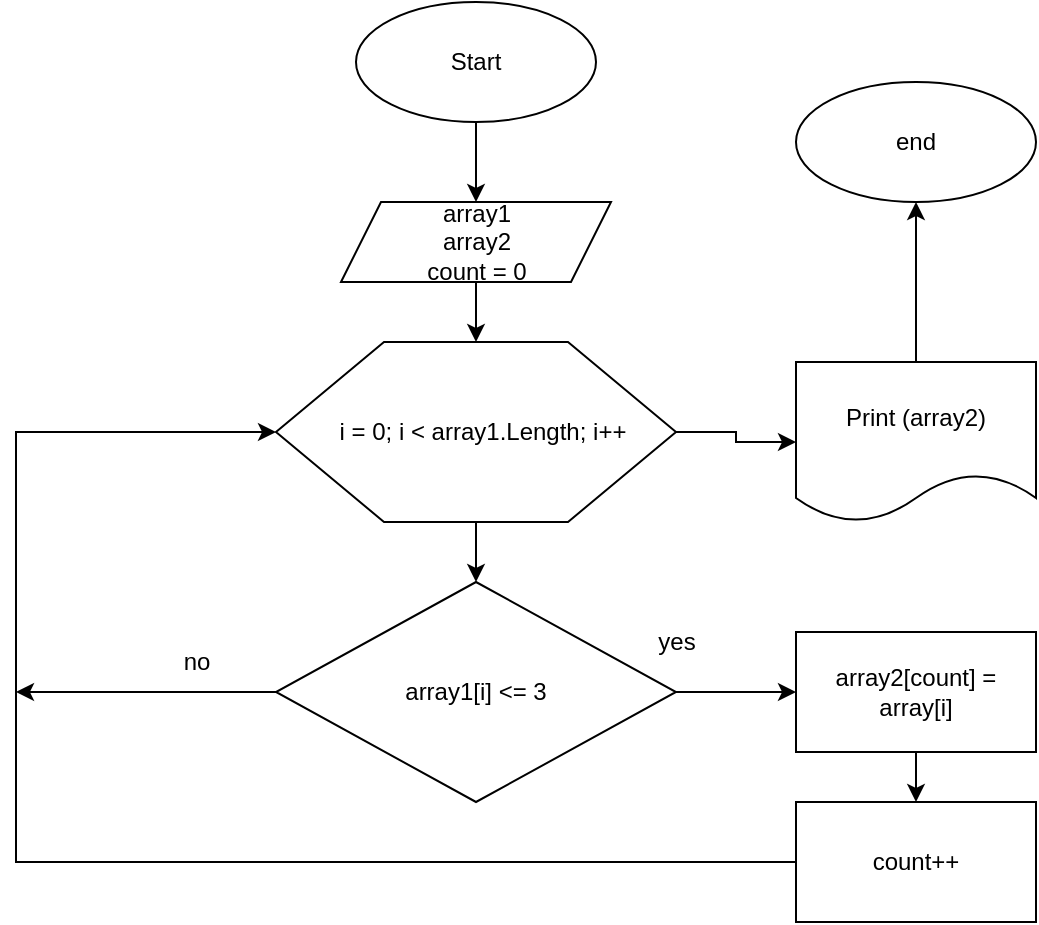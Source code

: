 <mxfile version="20.6.2" type="device"><diagram id="8JQh-6hRbU8CxXGqqTgJ" name="Страница 1"><mxGraphModel dx="782" dy="764" grid="1" gridSize="10" guides="1" tooltips="1" connect="1" arrows="1" fold="1" page="1" pageScale="1" pageWidth="827" pageHeight="1169" math="0" shadow="0"><root><mxCell id="0"/><mxCell id="1" parent="0"/><mxCell id="ZIXXF8TOz_5YbxlzCZ4c-3" value="" style="edgeStyle=orthogonalEdgeStyle;rounded=0;orthogonalLoop=1;jettySize=auto;html=1;" edge="1" parent="1" source="ZIXXF8TOz_5YbxlzCZ4c-1" target="ZIXXF8TOz_5YbxlzCZ4c-2"><mxGeometry relative="1" as="geometry"/></mxCell><mxCell id="ZIXXF8TOz_5YbxlzCZ4c-1" value="Start" style="ellipse;whiteSpace=wrap;html=1;" vertex="1" parent="1"><mxGeometry x="240" y="40" width="120" height="60" as="geometry"/></mxCell><mxCell id="ZIXXF8TOz_5YbxlzCZ4c-8" value="" style="edgeStyle=orthogonalEdgeStyle;rounded=0;orthogonalLoop=1;jettySize=auto;html=1;entryX=0.5;entryY=0;entryDx=0;entryDy=0;" edge="1" parent="1" source="ZIXXF8TOz_5YbxlzCZ4c-2" target="ZIXXF8TOz_5YbxlzCZ4c-5"><mxGeometry relative="1" as="geometry"/></mxCell><mxCell id="ZIXXF8TOz_5YbxlzCZ4c-2" value="&lt;div&gt;array1&lt;/div&gt;&lt;div&gt;array2&lt;/div&gt;&lt;div&gt;count = 0&lt;br&gt;&lt;/div&gt;" style="shape=parallelogram;perimeter=parallelogramPerimeter;whiteSpace=wrap;html=1;fixedSize=1;" vertex="1" parent="1"><mxGeometry x="232.5" y="140" width="135" height="40" as="geometry"/></mxCell><mxCell id="ZIXXF8TOz_5YbxlzCZ4c-10" value="" style="edgeStyle=orthogonalEdgeStyle;rounded=0;orthogonalLoop=1;jettySize=auto;html=1;" edge="1" parent="1" source="ZIXXF8TOz_5YbxlzCZ4c-5" target="ZIXXF8TOz_5YbxlzCZ4c-9"><mxGeometry relative="1" as="geometry"/></mxCell><mxCell id="ZIXXF8TOz_5YbxlzCZ4c-23" value="" style="edgeStyle=orthogonalEdgeStyle;rounded=0;orthogonalLoop=1;jettySize=auto;html=1;" edge="1" parent="1" source="ZIXXF8TOz_5YbxlzCZ4c-5" target="ZIXXF8TOz_5YbxlzCZ4c-20"><mxGeometry relative="1" as="geometry"/></mxCell><mxCell id="ZIXXF8TOz_5YbxlzCZ4c-5" value="" style="verticalLabelPosition=bottom;verticalAlign=top;html=1;shape=hexagon;perimeter=hexagonPerimeter2;arcSize=6;size=0.27;" vertex="1" parent="1"><mxGeometry x="200" y="210" width="200" height="90" as="geometry"/></mxCell><mxCell id="ZIXXF8TOz_5YbxlzCZ4c-7" value="i = 0; i &amp;lt; array1.Length; i++" style="text;html=1;align=center;verticalAlign=middle;resizable=0;points=[];autosize=1;strokeColor=none;fillColor=none;" vertex="1" parent="1"><mxGeometry x="217.5" y="240" width="170" height="30" as="geometry"/></mxCell><mxCell id="ZIXXF8TOz_5YbxlzCZ4c-12" value="" style="edgeStyle=orthogonalEdgeStyle;rounded=0;orthogonalLoop=1;jettySize=auto;html=1;" edge="1" parent="1" source="ZIXXF8TOz_5YbxlzCZ4c-9" target="ZIXXF8TOz_5YbxlzCZ4c-11"><mxGeometry relative="1" as="geometry"/></mxCell><mxCell id="ZIXXF8TOz_5YbxlzCZ4c-17" style="edgeStyle=orthogonalEdgeStyle;rounded=0;orthogonalLoop=1;jettySize=auto;html=1;" edge="1" parent="1" source="ZIXXF8TOz_5YbxlzCZ4c-9"><mxGeometry relative="1" as="geometry"><mxPoint x="70" y="385" as="targetPoint"/></mxGeometry></mxCell><mxCell id="ZIXXF8TOz_5YbxlzCZ4c-9" value="array1[i] &amp;lt;= 3" style="rhombus;whiteSpace=wrap;html=1;" vertex="1" parent="1"><mxGeometry x="200" y="330" width="200" height="110" as="geometry"/></mxCell><mxCell id="ZIXXF8TOz_5YbxlzCZ4c-14" value="" style="edgeStyle=orthogonalEdgeStyle;rounded=0;orthogonalLoop=1;jettySize=auto;html=1;" edge="1" parent="1" source="ZIXXF8TOz_5YbxlzCZ4c-11" target="ZIXXF8TOz_5YbxlzCZ4c-13"><mxGeometry relative="1" as="geometry"/></mxCell><mxCell id="ZIXXF8TOz_5YbxlzCZ4c-11" value="array2[count] = array[i] " style="whiteSpace=wrap;html=1;" vertex="1" parent="1"><mxGeometry x="460" y="355" width="120" height="60" as="geometry"/></mxCell><mxCell id="ZIXXF8TOz_5YbxlzCZ4c-15" style="edgeStyle=orthogonalEdgeStyle;rounded=0;orthogonalLoop=1;jettySize=auto;html=1;entryX=0;entryY=0.5;entryDx=0;entryDy=0;" edge="1" parent="1" source="ZIXXF8TOz_5YbxlzCZ4c-13" target="ZIXXF8TOz_5YbxlzCZ4c-5"><mxGeometry relative="1" as="geometry"><Array as="points"><mxPoint x="70" y="470"/><mxPoint x="70" y="255"/></Array></mxGeometry></mxCell><mxCell id="ZIXXF8TOz_5YbxlzCZ4c-13" value="count++" style="whiteSpace=wrap;html=1;" vertex="1" parent="1"><mxGeometry x="460" y="440" width="120" height="60" as="geometry"/></mxCell><mxCell id="ZIXXF8TOz_5YbxlzCZ4c-18" value="yes" style="text;html=1;align=center;verticalAlign=middle;resizable=0;points=[];autosize=1;strokeColor=none;fillColor=none;" vertex="1" parent="1"><mxGeometry x="380" y="345" width="40" height="30" as="geometry"/></mxCell><mxCell id="ZIXXF8TOz_5YbxlzCZ4c-19" value="no" style="text;html=1;align=center;verticalAlign=middle;resizable=0;points=[];autosize=1;strokeColor=none;fillColor=none;" vertex="1" parent="1"><mxGeometry x="140" y="355" width="40" height="30" as="geometry"/></mxCell><mxCell id="ZIXXF8TOz_5YbxlzCZ4c-22" value="" style="edgeStyle=orthogonalEdgeStyle;rounded=0;orthogonalLoop=1;jettySize=auto;html=1;" edge="1" parent="1" source="ZIXXF8TOz_5YbxlzCZ4c-20" target="ZIXXF8TOz_5YbxlzCZ4c-21"><mxGeometry relative="1" as="geometry"/></mxCell><mxCell id="ZIXXF8TOz_5YbxlzCZ4c-20" value="Print (array2)" style="shape=document;whiteSpace=wrap;html=1;boundedLbl=1;" vertex="1" parent="1"><mxGeometry x="460" y="220" width="120" height="80" as="geometry"/></mxCell><mxCell id="ZIXXF8TOz_5YbxlzCZ4c-21" value="end" style="ellipse;whiteSpace=wrap;html=1;" vertex="1" parent="1"><mxGeometry x="460" y="80" width="120" height="60" as="geometry"/></mxCell></root></mxGraphModel></diagram></mxfile>